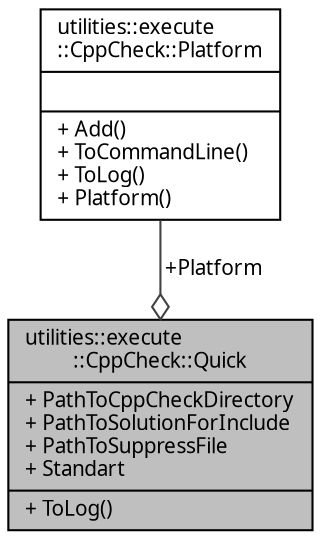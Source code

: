 digraph "utilities::execute::CppCheck::Quick"
{
 // INTERACTIVE_SVG=YES
  edge [fontname="Verdana",fontsize="10",labelfontname="Verdana",labelfontsize="10"];
  node [fontname="Verdana",fontsize="10",shape=record];
  Node1 [label="{utilities::execute\l::CppCheck::Quick\n|+ PathToCppCheckDirectory\l+ PathToSolutionForInclude\l+ PathToSuppressFile\l+ Standart\l|+ ToLog()\l}",height=0.2,width=0.4,color="black", fillcolor="grey75", style="filled", fontcolor="black"];
  Node2 -> Node1 [color="grey25",fontsize="10",style="solid",label=" +Platform" ,arrowhead="odiamond",fontname="Verdana"];
  Node2 [label="{utilities::execute\l::CppCheck::Platform\n||+ Add()\l+ ToCommandLine()\l+ ToLog()\l+ Platform()\l}",height=0.2,width=0.4,color="black", fillcolor="white", style="filled",URL="$classutilities_1_1execute_1_1_cpp_check_1_1_platform.html",tooltip="Класс для формирования флага платформы. "];
}
